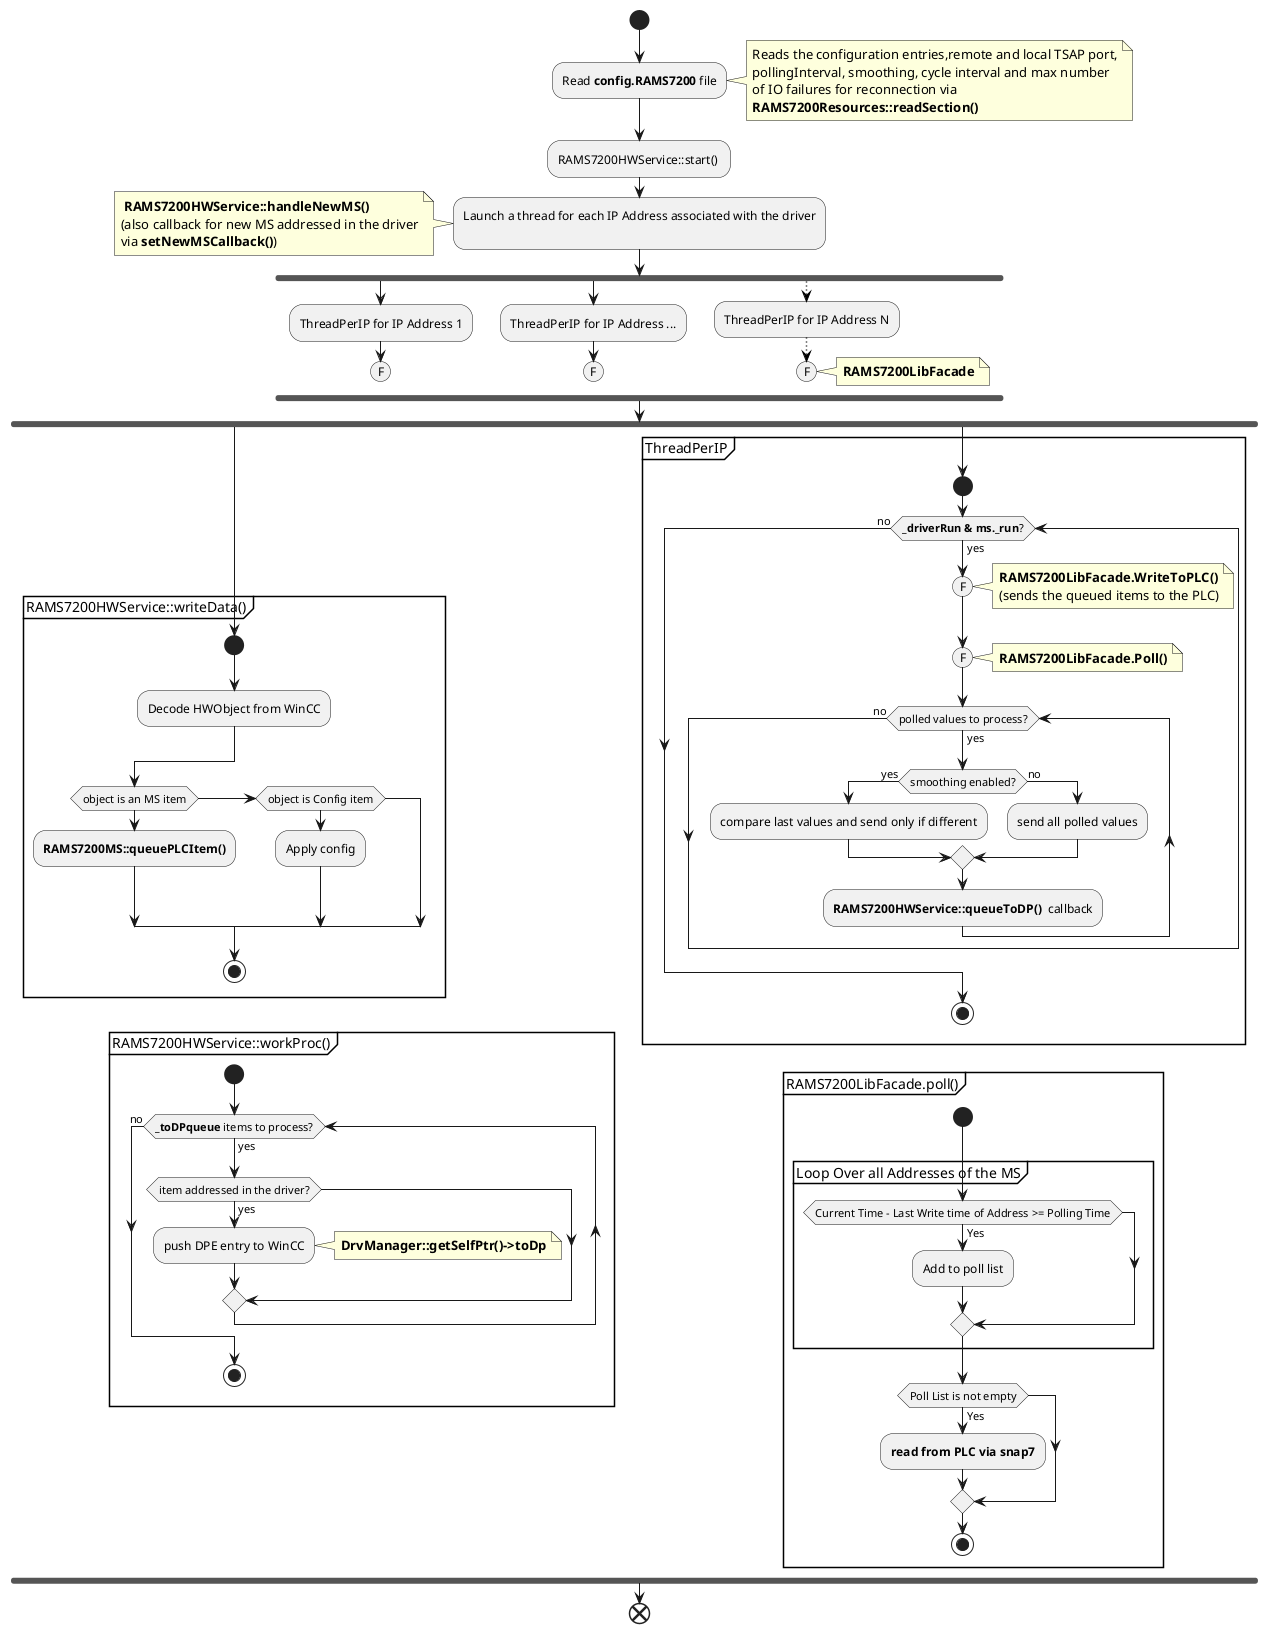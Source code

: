 @startuml
start

:Read <b>config.RAMS7200</b> file;
note right
    Reads the configuration entries,remote and local TSAP port,
    pollingInterval, smoothing, cycle interval and max number
    of IO failures for reconnection via
    <b>RAMS7200Resources::readSection()</b>
end note   
:RAMS7200HWService::start() ;

:Launch a thread for each IP Address associated with the driver
;
note left
    <b> RAMS7200HWService::handleNewMS() </b>
    (also callback for new MS addressed in the driver
    via <b>setNewMSCallback()</b>)
end note
fork
    :ThreadPerIP for IP Address 1;
    (F)
    detach
fork again
    :ThreadPerIP for IP Address ...;
    (F)
    detach
fork again 
    -[#black,dotted]->
    :ThreadPerIP for IP Address N;
    -[#black,dotted]->
    (F)
    note right
        <b>RAMS7200LibFacade</b>
    end note    
    detach
end fork


fork
    partition RAMS7200HWService::writeData() {
        start
        :Decode HWObject from WinCC;
        if(object is an MS item) then
            :<b>RAMS7200MS::queuePLCItem()</b>;
        else if(object is Config item) then
            :Apply config;
        endif
        stop
    }
    partition RAMS7200HWService::workProc() {
        start
        while (<b>_toDPqueue</b> items to process?) is (yes)
            if (item addressed in the driver?) then (yes)
                :push DPE entry to WinCC;
                note right
                    <b>DrvManager::getSelfPtr()->toDp</b>
                end note
            endif
        endwhile (no)  
        stop
    }

fork again 
    partition ThreadPerIP {
        start
        while(<b>_driverRun & ms._run</b>?) is (yes)
            (F)
            note right
                <b>RAMS7200LibFacade.WriteToPLC()</b>
                (sends the queued items to the PLC)
            end note
            (F)
            note right 
                <b>RAMS7200LibFacade.Poll()</b>
            end note
            while (polled values to process?) is (yes)
                if (smoothing enabled?) then (yes)
                    :compare last values and send only if different;
                else(no)
                    :send all polled values;
                endif

                :<b>RAMS7200HWService::queueToDP()</b>  callback;
            endwhile (no)   
        endwhile (no)
        stop
    }
partition RAMS7200LibFacade.poll() {
    start
    partition Loop Over all Addresses of the MS {
        if(Current Time - Last Write time of Address >= Polling Time) then (Yes)
           :Add to poll list;
        endif
    }
    if(Poll List is not empty) then (Yes)
        :<b>read from PLC via snap7</b>;
    endif
    stop
}   

end fork


end
@enduml